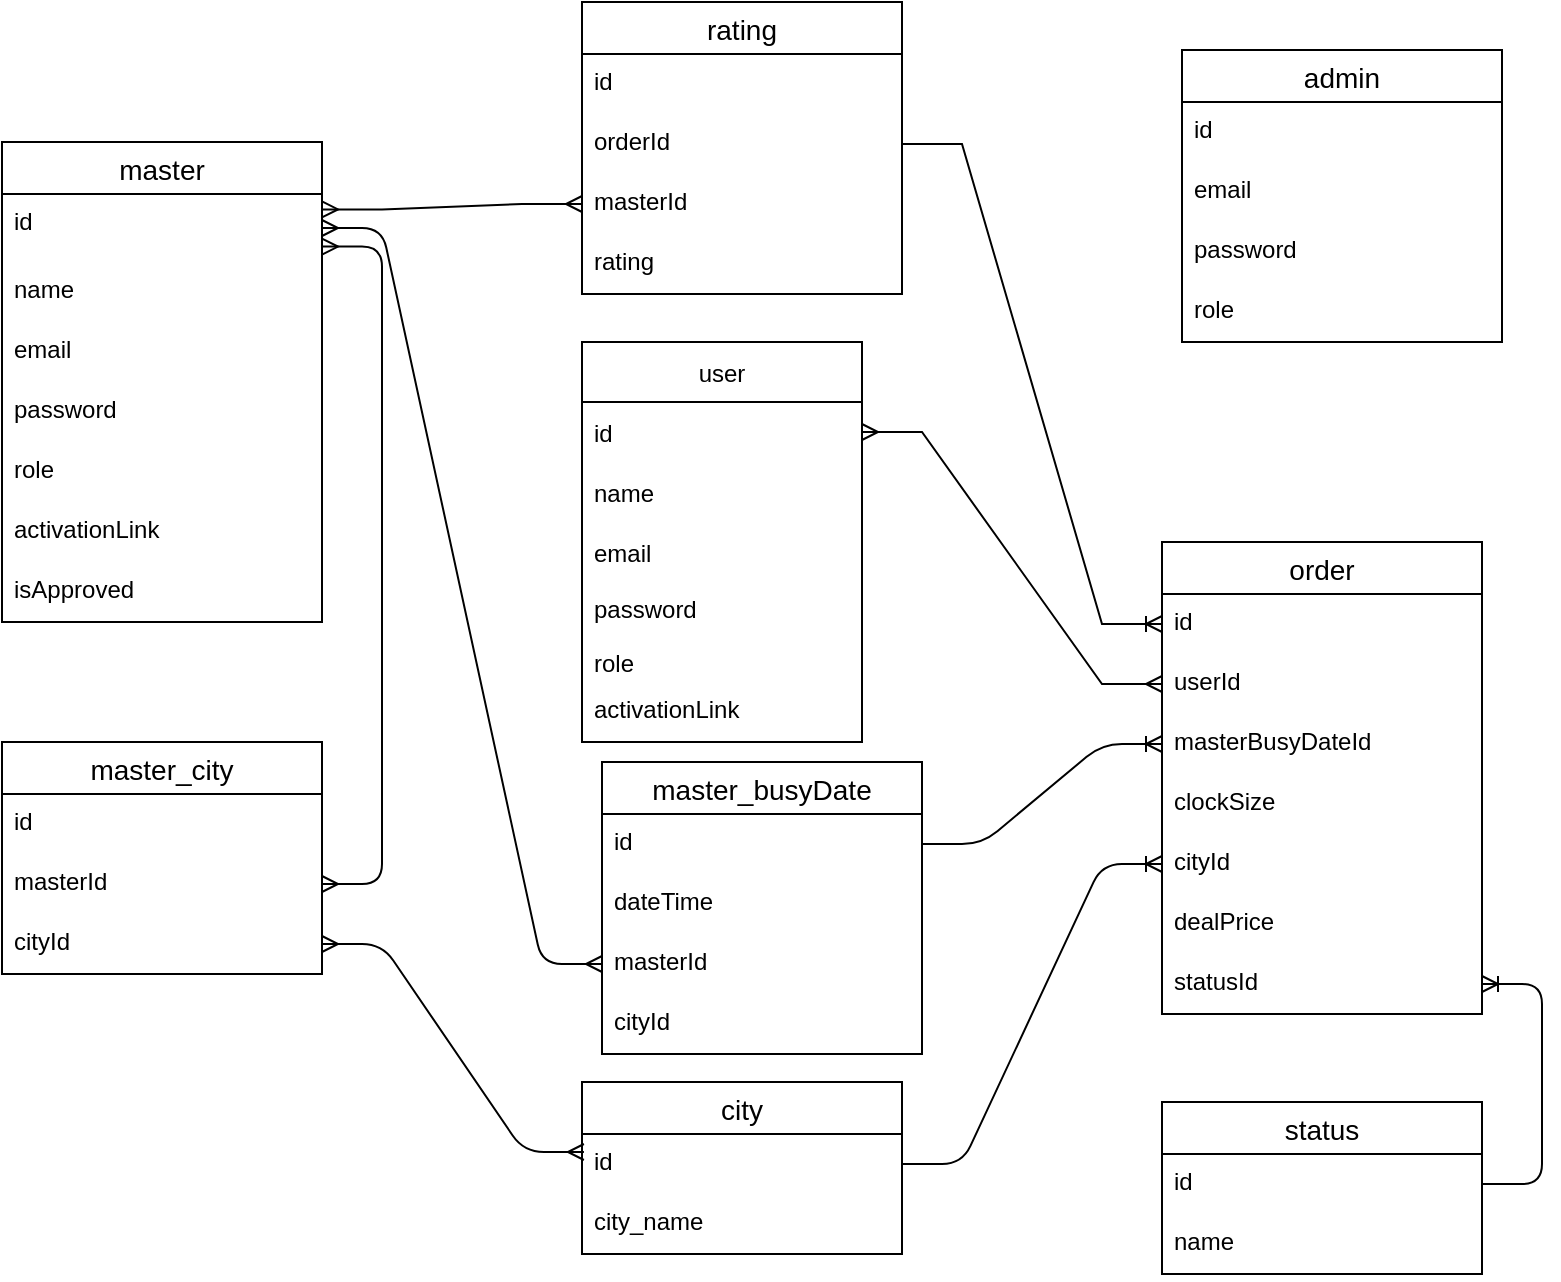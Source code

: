 <mxfile version="17.2.4" type="device"><diagram id="Km5sdBQbZXLaLuEUPubx" name="Page-1"><mxGraphModel dx="1870" dy="581" grid="1" gridSize="10" guides="1" tooltips="1" connect="1" arrows="1" fold="1" page="1" pageScale="1" pageWidth="827" pageHeight="1169" math="0" shadow="0"><root><mxCell id="0"/><mxCell id="1" parent="0"/><mxCell id="LagATk81qYeBRammV15t-1" value="master" style="swimlane;fontStyle=0;childLayout=stackLayout;horizontal=1;startSize=26;horizontalStack=0;resizeParent=1;resizeParentMax=0;resizeLast=0;collapsible=1;marginBottom=0;align=center;fontSize=14;" parent="1" vertex="1"><mxGeometry x="-810" y="360" width="160" height="240" as="geometry"/></mxCell><mxCell id="LagATk81qYeBRammV15t-2" value="id" style="text;strokeColor=none;fillColor=none;spacingLeft=4;spacingRight=4;overflow=hidden;rotatable=0;points=[[0,0.5],[1,0.5]];portConstraint=eastwest;fontSize=12;" parent="LagATk81qYeBRammV15t-1" vertex="1"><mxGeometry y="26" width="160" height="34" as="geometry"/></mxCell><mxCell id="LagATk81qYeBRammV15t-3" value="name" style="text;strokeColor=none;fillColor=none;spacingLeft=4;spacingRight=4;overflow=hidden;rotatable=0;points=[[0,0.5],[1,0.5]];portConstraint=eastwest;fontSize=12;" parent="LagATk81qYeBRammV15t-1" vertex="1"><mxGeometry y="60" width="160" height="30" as="geometry"/></mxCell><mxCell id="LagATk81qYeBRammV15t-4" value="email" style="text;strokeColor=none;fillColor=none;spacingLeft=4;spacingRight=4;overflow=hidden;rotatable=0;points=[[0,0.5],[1,0.5]];portConstraint=eastwest;fontSize=12;" parent="LagATk81qYeBRammV15t-1" vertex="1"><mxGeometry y="90" width="160" height="30" as="geometry"/></mxCell><mxCell id="sDNP1540HOqSfx9WDrtx-1" value="password" style="text;strokeColor=none;fillColor=none;spacingLeft=4;spacingRight=4;overflow=hidden;rotatable=0;points=[[0,0.5],[1,0.5]];portConstraint=eastwest;fontSize=12;" vertex="1" parent="LagATk81qYeBRammV15t-1"><mxGeometry y="120" width="160" height="30" as="geometry"/></mxCell><mxCell id="sDNP1540HOqSfx9WDrtx-2" value="role" style="text;strokeColor=none;fillColor=none;spacingLeft=4;spacingRight=4;overflow=hidden;rotatable=0;points=[[0,0.5],[1,0.5]];portConstraint=eastwest;fontSize=12;" vertex="1" parent="LagATk81qYeBRammV15t-1"><mxGeometry y="150" width="160" height="30" as="geometry"/></mxCell><mxCell id="sDNP1540HOqSfx9WDrtx-3" value="activationLink" style="text;strokeColor=none;fillColor=none;spacingLeft=4;spacingRight=4;overflow=hidden;rotatable=0;points=[[0,0.5],[1,0.5]];portConstraint=eastwest;fontSize=12;" vertex="1" parent="LagATk81qYeBRammV15t-1"><mxGeometry y="180" width="160" height="30" as="geometry"/></mxCell><mxCell id="sDNP1540HOqSfx9WDrtx-4" value="isApproved" style="text;strokeColor=none;fillColor=none;spacingLeft=4;spacingRight=4;overflow=hidden;rotatable=0;points=[[0,0.5],[1,0.5]];portConstraint=eastwest;fontSize=12;" vertex="1" parent="LagATk81qYeBRammV15t-1"><mxGeometry y="210" width="160" height="30" as="geometry"/></mxCell><mxCell id="LagATk81qYeBRammV15t-5" value="city" style="swimlane;fontStyle=0;childLayout=stackLayout;horizontal=1;startSize=26;horizontalStack=0;resizeParent=1;resizeParentMax=0;resizeLast=0;collapsible=1;marginBottom=0;align=center;fontSize=14;" parent="1" vertex="1"><mxGeometry x="-520" y="830" width="160" height="86" as="geometry"/></mxCell><mxCell id="LagATk81qYeBRammV15t-6" value="id" style="text;strokeColor=none;fillColor=none;spacingLeft=4;spacingRight=4;overflow=hidden;rotatable=0;points=[[0,0.5],[1,0.5]];portConstraint=eastwest;fontSize=12;" parent="LagATk81qYeBRammV15t-5" vertex="1"><mxGeometry y="26" width="160" height="30" as="geometry"/></mxCell><mxCell id="LagATk81qYeBRammV15t-7" value="city_name" style="text;strokeColor=none;fillColor=none;spacingLeft=4;spacingRight=4;overflow=hidden;rotatable=0;points=[[0,0.5],[1,0.5]];portConstraint=eastwest;fontSize=12;" parent="LagATk81qYeBRammV15t-5" vertex="1"><mxGeometry y="56" width="160" height="30" as="geometry"/></mxCell><mxCell id="LagATk81qYeBRammV15t-20" value="admin" style="swimlane;fontStyle=0;childLayout=stackLayout;horizontal=1;startSize=26;horizontalStack=0;resizeParent=1;resizeParentMax=0;resizeLast=0;collapsible=1;marginBottom=0;align=center;fontSize=14;" parent="1" vertex="1"><mxGeometry x="-220" y="314" width="160" height="146" as="geometry"/></mxCell><mxCell id="LagATk81qYeBRammV15t-21" value="id" style="text;strokeColor=none;fillColor=none;spacingLeft=4;spacingRight=4;overflow=hidden;rotatable=0;points=[[0,0.5],[1,0.5]];portConstraint=eastwest;fontSize=12;" parent="LagATk81qYeBRammV15t-20" vertex="1"><mxGeometry y="26" width="160" height="30" as="geometry"/></mxCell><mxCell id="LagATk81qYeBRammV15t-22" value="email" style="text;strokeColor=none;fillColor=none;spacingLeft=4;spacingRight=4;overflow=hidden;rotatable=0;points=[[0,0.5],[1,0.5]];portConstraint=eastwest;fontSize=12;" parent="LagATk81qYeBRammV15t-20" vertex="1"><mxGeometry y="56" width="160" height="30" as="geometry"/></mxCell><mxCell id="LagATk81qYeBRammV15t-24" value="password" style="text;strokeColor=none;fillColor=none;spacingLeft=4;spacingRight=4;overflow=hidden;rotatable=0;points=[[0,0.5],[1,0.5]];portConstraint=eastwest;fontSize=12;" parent="LagATk81qYeBRammV15t-20" vertex="1"><mxGeometry y="86" width="160" height="30" as="geometry"/></mxCell><mxCell id="LagATk81qYeBRammV15t-23" value="role" style="text;strokeColor=none;fillColor=none;spacingLeft=4;spacingRight=4;overflow=hidden;rotatable=0;points=[[0,0.5],[1,0.5]];portConstraint=eastwest;fontSize=12;" parent="LagATk81qYeBRammV15t-20" vertex="1"><mxGeometry y="116" width="160" height="30" as="geometry"/></mxCell><mxCell id="LagATk81qYeBRammV15t-25" value="order" style="swimlane;fontStyle=0;childLayout=stackLayout;horizontal=1;startSize=26;horizontalStack=0;resizeParent=1;resizeParentMax=0;resizeLast=0;collapsible=1;marginBottom=0;align=center;fontSize=14;" parent="1" vertex="1"><mxGeometry x="-230" y="560" width="160" height="236" as="geometry"/></mxCell><mxCell id="LagATk81qYeBRammV15t-26" value="id" style="text;strokeColor=none;fillColor=none;spacingLeft=4;spacingRight=4;overflow=hidden;rotatable=0;points=[[0,0.5],[1,0.5]];portConstraint=eastwest;fontSize=12;" parent="LagATk81qYeBRammV15t-25" vertex="1"><mxGeometry y="26" width="160" height="30" as="geometry"/></mxCell><mxCell id="LagATk81qYeBRammV15t-30" value="userId" style="text;strokeColor=none;fillColor=none;spacingLeft=4;spacingRight=4;overflow=hidden;rotatable=0;points=[[0,0.5],[1,0.5]];portConstraint=eastwest;fontSize=12;" parent="LagATk81qYeBRammV15t-25" vertex="1"><mxGeometry y="56" width="160" height="30" as="geometry"/></mxCell><mxCell id="LagATk81qYeBRammV15t-61" value="masterBusyDateId" style="text;strokeColor=none;fillColor=none;spacingLeft=4;spacingRight=4;overflow=hidden;rotatable=0;points=[[0,0.5],[1,0.5]];portConstraint=eastwest;fontSize=12;" parent="LagATk81qYeBRammV15t-25" vertex="1"><mxGeometry y="86" width="160" height="30" as="geometry"/></mxCell><mxCell id="LagATk81qYeBRammV15t-28" value="clockSize" style="text;strokeColor=none;fillColor=none;spacingLeft=4;spacingRight=4;overflow=hidden;rotatable=0;points=[[0,0.5],[1,0.5]];portConstraint=eastwest;fontSize=12;" parent="LagATk81qYeBRammV15t-25" vertex="1"><mxGeometry y="116" width="160" height="30" as="geometry"/></mxCell><mxCell id="LagATk81qYeBRammV15t-66" value="cityId" style="text;strokeColor=none;fillColor=none;spacingLeft=4;spacingRight=4;overflow=hidden;rotatable=0;points=[[0,0.5],[1,0.5]];portConstraint=eastwest;fontSize=12;" parent="LagATk81qYeBRammV15t-25" vertex="1"><mxGeometry y="146" width="160" height="30" as="geometry"/></mxCell><mxCell id="7sd0p4CGXjWwIsHKb226-14" value="dealPrice" style="text;strokeColor=none;fillColor=none;spacingLeft=4;spacingRight=4;overflow=hidden;rotatable=0;points=[[0,0.5],[1,0.5]];portConstraint=eastwest;fontSize=12;" parent="LagATk81qYeBRammV15t-25" vertex="1"><mxGeometry y="176" width="160" height="30" as="geometry"/></mxCell><mxCell id="sDNP1540HOqSfx9WDrtx-7" value="statusId" style="text;strokeColor=none;fillColor=none;spacingLeft=4;spacingRight=4;overflow=hidden;rotatable=0;points=[[0,0.5],[1,0.5]];portConstraint=eastwest;fontSize=12;" vertex="1" parent="LagATk81qYeBRammV15t-25"><mxGeometry y="206" width="160" height="30" as="geometry"/></mxCell><mxCell id="LagATk81qYeBRammV15t-44" value="master_busyDate" style="swimlane;fontStyle=0;childLayout=stackLayout;horizontal=1;startSize=26;horizontalStack=0;resizeParent=1;resizeParentMax=0;resizeLast=0;collapsible=1;marginBottom=0;align=center;fontSize=14;" parent="1" vertex="1"><mxGeometry x="-510" y="670" width="160" height="146" as="geometry"/></mxCell><mxCell id="LagATk81qYeBRammV15t-45" value="id" style="text;strokeColor=none;fillColor=none;spacingLeft=4;spacingRight=4;overflow=hidden;rotatable=0;points=[[0,0.5],[1,0.5]];portConstraint=eastwest;fontSize=12;" parent="LagATk81qYeBRammV15t-44" vertex="1"><mxGeometry y="26" width="160" height="30" as="geometry"/></mxCell><mxCell id="LagATk81qYeBRammV15t-47" value="dateTime" style="text;strokeColor=none;fillColor=none;spacingLeft=4;spacingRight=4;overflow=hidden;rotatable=0;points=[[0,0.5],[1,0.5]];portConstraint=eastwest;fontSize=12;" parent="LagATk81qYeBRammV15t-44" vertex="1"><mxGeometry y="56" width="160" height="30" as="geometry"/></mxCell><mxCell id="LagATk81qYeBRammV15t-46" value="masterId" style="text;strokeColor=none;fillColor=none;spacingLeft=4;spacingRight=4;overflow=hidden;rotatable=0;points=[[0,0.5],[1,0.5]];portConstraint=eastwest;fontSize=12;" parent="LagATk81qYeBRammV15t-44" vertex="1"><mxGeometry y="86" width="160" height="30" as="geometry"/></mxCell><mxCell id="t69c64nsveHbLds29EnE-1" value="cityId" style="text;strokeColor=none;fillColor=none;spacingLeft=4;spacingRight=4;overflow=hidden;rotatable=0;points=[[0,0.5],[1,0.5]];portConstraint=eastwest;fontSize=12;" parent="LagATk81qYeBRammV15t-44" vertex="1"><mxGeometry y="116" width="160" height="30" as="geometry"/></mxCell><mxCell id="LagATk81qYeBRammV15t-51" value="master_city" style="swimlane;fontStyle=0;childLayout=stackLayout;horizontal=1;startSize=26;horizontalStack=0;resizeParent=1;resizeParentMax=0;resizeLast=0;collapsible=1;marginBottom=0;align=center;fontSize=14;" parent="1" vertex="1"><mxGeometry x="-810" y="660" width="160" height="116" as="geometry"/></mxCell><mxCell id="LagATk81qYeBRammV15t-52" value="id" style="text;strokeColor=none;fillColor=none;spacingLeft=4;spacingRight=4;overflow=hidden;rotatable=0;points=[[0,0.5],[1,0.5]];portConstraint=eastwest;fontSize=12;" parent="LagATk81qYeBRammV15t-51" vertex="1"><mxGeometry y="26" width="160" height="30" as="geometry"/></mxCell><mxCell id="LagATk81qYeBRammV15t-53" value="masterId" style="text;strokeColor=none;fillColor=none;spacingLeft=4;spacingRight=4;overflow=hidden;rotatable=0;points=[[0,0.5],[1,0.5]];portConstraint=eastwest;fontSize=12;" parent="LagATk81qYeBRammV15t-51" vertex="1"><mxGeometry y="56" width="160" height="30" as="geometry"/></mxCell><mxCell id="LagATk81qYeBRammV15t-54" value="cityId" style="text;strokeColor=none;fillColor=none;spacingLeft=4;spacingRight=4;overflow=hidden;rotatable=0;points=[[0,0.5],[1,0.5]];portConstraint=eastwest;fontSize=12;" parent="LagATk81qYeBRammV15t-51" vertex="1"><mxGeometry y="86" width="160" height="30" as="geometry"/></mxCell><mxCell id="LagATk81qYeBRammV15t-56" value="" style="edgeStyle=entityRelationEdgeStyle;fontSize=12;html=1;endArrow=ERmany;startArrow=ERmany;exitX=1;exitY=0.5;exitDx=0;exitDy=0;entryX=1;entryY=0.773;entryDx=0;entryDy=0;entryPerimeter=0;" parent="1" source="LagATk81qYeBRammV15t-53" target="LagATk81qYeBRammV15t-2" edge="1"><mxGeometry width="100" height="100" relative="1" as="geometry"><mxPoint x="-570" y="611" as="sourcePoint"/><mxPoint x="-590" y="533" as="targetPoint"/></mxGeometry></mxCell><mxCell id="LagATk81qYeBRammV15t-58" value="" style="edgeStyle=entityRelationEdgeStyle;fontSize=12;html=1;endArrow=ERmany;startArrow=ERmany;exitX=1;exitY=0.5;exitDx=0;exitDy=0;entryX=0.006;entryY=0.3;entryDx=0;entryDy=0;entryPerimeter=0;" parent="1" source="LagATk81qYeBRammV15t-54" target="LagATk81qYeBRammV15t-6" edge="1"><mxGeometry width="100" height="100" relative="1" as="geometry"><mxPoint x="-640" y="741" as="sourcePoint"/><mxPoint x="-569.36" y="618.8" as="targetPoint"/></mxGeometry></mxCell><mxCell id="LagATk81qYeBRammV15t-62" value="" style="edgeStyle=entityRelationEdgeStyle;fontSize=12;html=1;endArrow=ERoneToMany;entryX=0;entryY=0.5;entryDx=0;entryDy=0;exitX=1;exitY=0.5;exitDx=0;exitDy=0;" parent="1" source="LagATk81qYeBRammV15t-45" target="LagATk81qYeBRammV15t-61" edge="1"><mxGeometry width="100" height="100" relative="1" as="geometry"><mxPoint x="-330" y="381" as="sourcePoint"/><mxPoint x="-350" y="730" as="targetPoint"/></mxGeometry></mxCell><mxCell id="LagATk81qYeBRammV15t-67" value="" style="edgeStyle=entityRelationEdgeStyle;fontSize=12;html=1;endArrow=ERoneToMany;exitX=1;exitY=0.5;exitDx=0;exitDy=0;entryX=0;entryY=0.5;entryDx=0;entryDy=0;" parent="1" source="LagATk81qYeBRammV15t-6" target="LagATk81qYeBRammV15t-66" edge="1"><mxGeometry width="100" height="100" relative="1" as="geometry"><mxPoint x="-1040" y="461.0" as="sourcePoint"/><mxPoint x="-290" y="890" as="targetPoint"/></mxGeometry></mxCell><mxCell id="gXaEAFQlcX17_GhIS_Zd-1" value="" style="edgeStyle=entityRelationEdgeStyle;fontSize=12;html=1;endArrow=ERmany;startArrow=ERmany;entryX=0;entryY=0.5;entryDx=0;entryDy=0;exitX=1;exitY=0.5;exitDx=0;exitDy=0;" parent="1" source="LagATk81qYeBRammV15t-2" target="LagATk81qYeBRammV15t-46" edge="1"><mxGeometry width="100" height="100" relative="1" as="geometry"><mxPoint x="-650" y="490" as="sourcePoint"/><mxPoint x="-520" y="450" as="targetPoint"/></mxGeometry></mxCell><mxCell id="k7DJNvs6-Vu0q2moH2la-4" value="user" style="swimlane;fontStyle=0;childLayout=stackLayout;horizontal=1;startSize=30;horizontalStack=0;resizeParent=1;resizeParentMax=0;resizeLast=0;collapsible=1;marginBottom=0;" parent="1" vertex="1"><mxGeometry x="-520" y="460" width="140" height="200" as="geometry"/></mxCell><mxCell id="k7DJNvs6-Vu0q2moH2la-5" value="id" style="text;strokeColor=none;fillColor=none;align=left;verticalAlign=middle;spacingLeft=4;spacingRight=4;overflow=hidden;points=[[0,0.5],[1,0.5]];portConstraint=eastwest;rotatable=0;" parent="k7DJNvs6-Vu0q2moH2la-4" vertex="1"><mxGeometry y="30" width="140" height="30" as="geometry"/></mxCell><mxCell id="k7DJNvs6-Vu0q2moH2la-9" value="name" style="text;strokeColor=none;fillColor=none;align=left;verticalAlign=middle;spacingLeft=4;spacingRight=4;overflow=hidden;points=[[0,0.5],[1,0.5]];portConstraint=eastwest;rotatable=0;" parent="k7DJNvs6-Vu0q2moH2la-4" vertex="1"><mxGeometry y="60" width="140" height="30" as="geometry"/></mxCell><mxCell id="k7DJNvs6-Vu0q2moH2la-6" value="email" style="text;strokeColor=none;fillColor=none;align=left;verticalAlign=middle;spacingLeft=4;spacingRight=4;overflow=hidden;points=[[0,0.5],[1,0.5]];portConstraint=eastwest;rotatable=0;" parent="k7DJNvs6-Vu0q2moH2la-4" vertex="1"><mxGeometry y="90" width="140" height="30" as="geometry"/></mxCell><mxCell id="sDNP1540HOqSfx9WDrtx-5" value="password" style="text;strokeColor=none;fillColor=none;spacingLeft=4;spacingRight=4;overflow=hidden;rotatable=0;points=[[0,0.5],[1,0.5]];portConstraint=eastwest;fontSize=12;" vertex="1" parent="k7DJNvs6-Vu0q2moH2la-4"><mxGeometry y="120" width="140" height="30" as="geometry"/></mxCell><mxCell id="k7DJNvs6-Vu0q2moH2la-7" value="role" style="text;strokeColor=none;fillColor=none;align=left;verticalAlign=middle;spacingLeft=4;spacingRight=4;overflow=hidden;points=[[0,0.5],[1,0.5]];portConstraint=eastwest;rotatable=0;" parent="k7DJNvs6-Vu0q2moH2la-4" vertex="1"><mxGeometry y="150" width="140" height="20" as="geometry"/></mxCell><mxCell id="sDNP1540HOqSfx9WDrtx-6" value="activationLink" style="text;strokeColor=none;fillColor=none;spacingLeft=4;spacingRight=4;overflow=hidden;rotatable=0;points=[[0,0.5],[1,0.5]];portConstraint=eastwest;fontSize=12;" vertex="1" parent="k7DJNvs6-Vu0q2moH2la-4"><mxGeometry y="170" width="140" height="30" as="geometry"/></mxCell><mxCell id="k7DJNvs6-Vu0q2moH2la-10" value="" style="edgeStyle=entityRelationEdgeStyle;fontSize=12;html=1;endArrow=ERmany;startArrow=ERmany;rounded=0;exitX=0;exitY=0.5;exitDx=0;exitDy=0;entryX=1;entryY=0.5;entryDx=0;entryDy=0;" parent="1" source="LagATk81qYeBRammV15t-30" target="k7DJNvs6-Vu0q2moH2la-5" edge="1"><mxGeometry width="100" height="100" relative="1" as="geometry"><mxPoint x="-550" y="680" as="sourcePoint"/><mxPoint x="-450" y="580" as="targetPoint"/></mxGeometry></mxCell><mxCell id="k7DJNvs6-Vu0q2moH2la-13" value="rating" style="swimlane;fontStyle=0;childLayout=stackLayout;horizontal=1;startSize=26;horizontalStack=0;resizeParent=1;resizeParentMax=0;resizeLast=0;collapsible=1;marginBottom=0;align=center;fontSize=14;" parent="1" vertex="1"><mxGeometry x="-520" y="290" width="160" height="146" as="geometry"/></mxCell><mxCell id="k7DJNvs6-Vu0q2moH2la-14" value="id" style="text;strokeColor=none;fillColor=none;spacingLeft=4;spacingRight=4;overflow=hidden;rotatable=0;points=[[0,0.5],[1,0.5]];portConstraint=eastwest;fontSize=12;" parent="k7DJNvs6-Vu0q2moH2la-13" vertex="1"><mxGeometry y="26" width="160" height="30" as="geometry"/></mxCell><mxCell id="k7DJNvs6-Vu0q2moH2la-15" value="orderId" style="text;strokeColor=none;fillColor=none;spacingLeft=4;spacingRight=4;overflow=hidden;rotatable=0;points=[[0,0.5],[1,0.5]];portConstraint=eastwest;fontSize=12;" parent="k7DJNvs6-Vu0q2moH2la-13" vertex="1"><mxGeometry y="56" width="160" height="30" as="geometry"/></mxCell><mxCell id="k7DJNvs6-Vu0q2moH2la-16" value="masterId" style="text;strokeColor=none;fillColor=none;spacingLeft=4;spacingRight=4;overflow=hidden;rotatable=0;points=[[0,0.5],[1,0.5]];portConstraint=eastwest;fontSize=12;" parent="k7DJNvs6-Vu0q2moH2la-13" vertex="1"><mxGeometry y="86" width="160" height="30" as="geometry"/></mxCell><mxCell id="k7DJNvs6-Vu0q2moH2la-19" value="rating" style="text;strokeColor=none;fillColor=none;spacingLeft=4;spacingRight=4;overflow=hidden;rotatable=0;points=[[0,0.5],[1,0.5]];portConstraint=eastwest;fontSize=12;" parent="k7DJNvs6-Vu0q2moH2la-13" vertex="1"><mxGeometry y="116" width="160" height="30" as="geometry"/></mxCell><mxCell id="k7DJNvs6-Vu0q2moH2la-18" value="" style="edgeStyle=entityRelationEdgeStyle;fontSize=12;html=1;endArrow=ERmany;startArrow=ERmany;rounded=0;exitX=1;exitY=0.227;exitDx=0;exitDy=0;exitPerimeter=0;" parent="1" source="LagATk81qYeBRammV15t-2" target="k7DJNvs6-Vu0q2moH2la-16" edge="1"><mxGeometry width="100" height="100" relative="1" as="geometry"><mxPoint x="-650" y="430" as="sourcePoint"/><mxPoint x="-450" y="580" as="targetPoint"/></mxGeometry></mxCell><mxCell id="k7DJNvs6-Vu0q2moH2la-25" value="" style="edgeStyle=entityRelationEdgeStyle;fontSize=12;html=1;endArrow=ERoneToMany;rounded=0;exitX=1;exitY=0.5;exitDx=0;exitDy=0;" parent="1" source="k7DJNvs6-Vu0q2moH2la-15" target="LagATk81qYeBRammV15t-26" edge="1"><mxGeometry width="100" height="100" relative="1" as="geometry"><mxPoint x="-680" y="720" as="sourcePoint"/><mxPoint x="-580" y="620" as="targetPoint"/></mxGeometry></mxCell><mxCell id="NyNbAnKEukctPEJ8WUID-1" value="status" style="swimlane;fontStyle=0;childLayout=stackLayout;horizontal=1;startSize=26;horizontalStack=0;resizeParent=1;resizeParentMax=0;resizeLast=0;collapsible=1;marginBottom=0;align=center;fontSize=14;" parent="1" vertex="1"><mxGeometry x="-230" y="840" width="160" height="86" as="geometry"/></mxCell><mxCell id="NyNbAnKEukctPEJ8WUID-2" value="id" style="text;strokeColor=none;fillColor=none;spacingLeft=4;spacingRight=4;overflow=hidden;rotatable=0;points=[[0,0.5],[1,0.5]];portConstraint=eastwest;fontSize=12;" parent="NyNbAnKEukctPEJ8WUID-1" vertex="1"><mxGeometry y="26" width="160" height="30" as="geometry"/></mxCell><mxCell id="NyNbAnKEukctPEJ8WUID-3" value="name" style="text;strokeColor=none;fillColor=none;spacingLeft=4;spacingRight=4;overflow=hidden;rotatable=0;points=[[0,0.5],[1,0.5]];portConstraint=eastwest;fontSize=12;" parent="NyNbAnKEukctPEJ8WUID-1" vertex="1"><mxGeometry y="56" width="160" height="30" as="geometry"/></mxCell><mxCell id="sDNP1540HOqSfx9WDrtx-8" value="" style="edgeStyle=entityRelationEdgeStyle;fontSize=12;html=1;endArrow=ERoneToMany;exitX=1;exitY=0.5;exitDx=0;exitDy=0;entryX=1;entryY=0.5;entryDx=0;entryDy=0;" edge="1" parent="1" source="NyNbAnKEukctPEJ8WUID-2" target="sDNP1540HOqSfx9WDrtx-7"><mxGeometry width="100" height="100" relative="1" as="geometry"><mxPoint x="-350" y="881" as="sourcePoint"/><mxPoint x="-220" y="731" as="targetPoint"/></mxGeometry></mxCell></root></mxGraphModel></diagram></mxfile>


